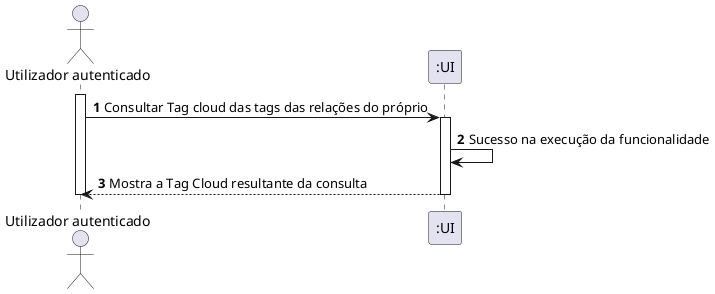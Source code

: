 @startuml
autonumber
'hide footbox

actor "Utilizador autenticado" as u

activate u
u->":UI": Consultar Tag cloud das tags das relações do próprio
activate ":UI"
":UI"->":UI": Sucesso na execução da funcionalidade
":UI"-->u: Mostra a Tag Cloud resultante da consulta
deactivate ":UI"
deactivate u
@enduml
